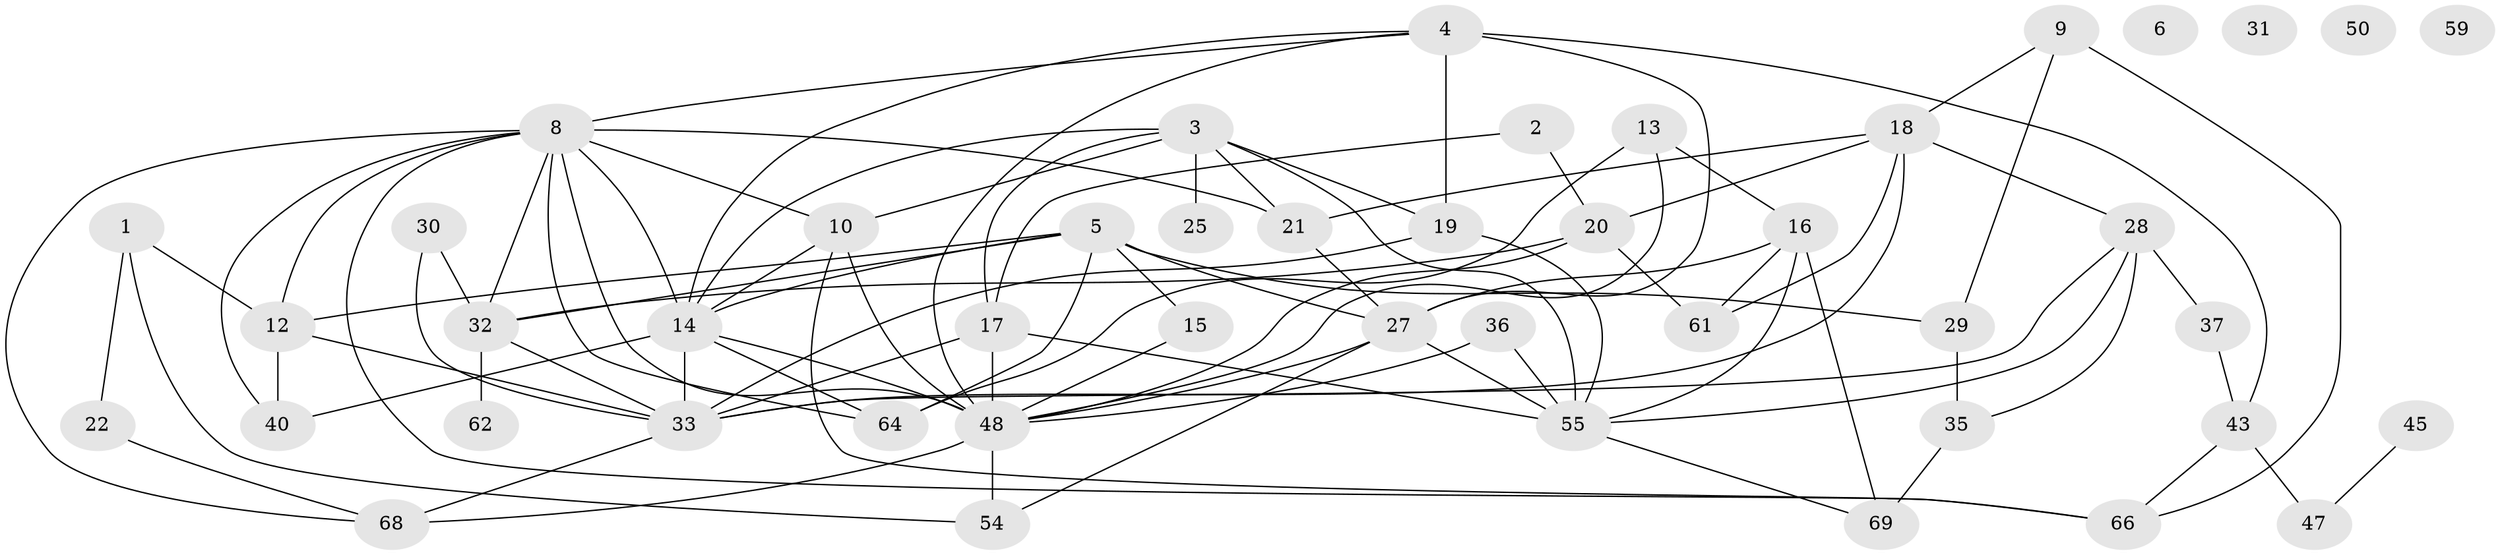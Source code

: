 // original degree distribution, {3: 0.24324324324324326, 2: 0.24324324324324326, 7: 0.04054054054054054, 6: 0.0945945945945946, 4: 0.10810810810810811, 1: 0.08108108108108109, 5: 0.13513513513513514, 0: 0.04054054054054054, 9: 0.013513513513513514}
// Generated by graph-tools (version 1.1) at 2025/41/03/06/25 10:41:23]
// undirected, 46 vertices, 93 edges
graph export_dot {
graph [start="1"]
  node [color=gray90,style=filled];
  1 [super="+7"];
  2 [super="+70"];
  3 [super="+56"];
  4 [super="+57"];
  5 [super="+11"];
  6 [super="+26"];
  8 [super="+63"];
  9;
  10 [super="+46"];
  12 [super="+23"];
  13 [super="+67"];
  14 [super="+24"];
  15;
  16 [super="+42"];
  17 [super="+49"];
  18 [super="+39"];
  19 [super="+73"];
  20 [super="+38"];
  21 [super="+51"];
  22;
  25;
  27 [super="+41"];
  28 [super="+52"];
  29;
  30;
  31;
  32 [super="+53"];
  33 [super="+34"];
  35 [super="+65"];
  36;
  37 [super="+44"];
  40;
  43 [super="+71"];
  45;
  47;
  48 [super="+58"];
  50;
  54;
  55 [super="+60"];
  59;
  61;
  62;
  64;
  66;
  68 [super="+74"];
  69 [super="+72"];
  1 -- 22;
  1 -- 12;
  1 -- 54;
  2 -- 17;
  2 -- 20;
  3 -- 17;
  3 -- 25;
  3 -- 55;
  3 -- 19;
  3 -- 21;
  3 -- 14;
  3 -- 10;
  4 -- 19;
  4 -- 27 [weight=2];
  4 -- 48;
  4 -- 14;
  4 -- 8;
  4 -- 43;
  5 -- 64;
  5 -- 12;
  5 -- 29;
  5 -- 14;
  5 -- 15;
  5 -- 27;
  5 -- 32;
  8 -- 10;
  8 -- 32;
  8 -- 40;
  8 -- 48;
  8 -- 64;
  8 -- 66;
  8 -- 68;
  8 -- 14;
  8 -- 12;
  8 -- 21;
  9 -- 29;
  9 -- 66;
  9 -- 18;
  10 -- 48;
  10 -- 66;
  10 -- 14;
  12 -- 40;
  12 -- 33;
  13 -- 64;
  13 -- 16;
  13 -- 48;
  14 -- 40;
  14 -- 64;
  14 -- 48;
  14 -- 33;
  15 -- 48;
  16 -- 27;
  16 -- 61;
  16 -- 55;
  16 -- 69 [weight=2];
  17 -- 33;
  17 -- 48;
  17 -- 55;
  18 -- 61;
  18 -- 28;
  18 -- 21;
  18 -- 33;
  18 -- 20;
  19 -- 55;
  19 -- 33;
  20 -- 32 [weight=2];
  20 -- 48;
  20 -- 61;
  21 -- 27;
  22 -- 68;
  27 -- 48;
  27 -- 54;
  27 -- 55;
  28 -- 35;
  28 -- 55;
  28 -- 37;
  28 -- 33;
  29 -- 35;
  30 -- 32;
  30 -- 33;
  32 -- 33;
  32 -- 62;
  33 -- 68;
  35 -- 69;
  36 -- 48;
  36 -- 55 [weight=2];
  37 -- 43;
  43 -- 47;
  43 -- 66;
  45 -- 47;
  48 -- 68;
  48 -- 54;
  55 -- 69;
}
